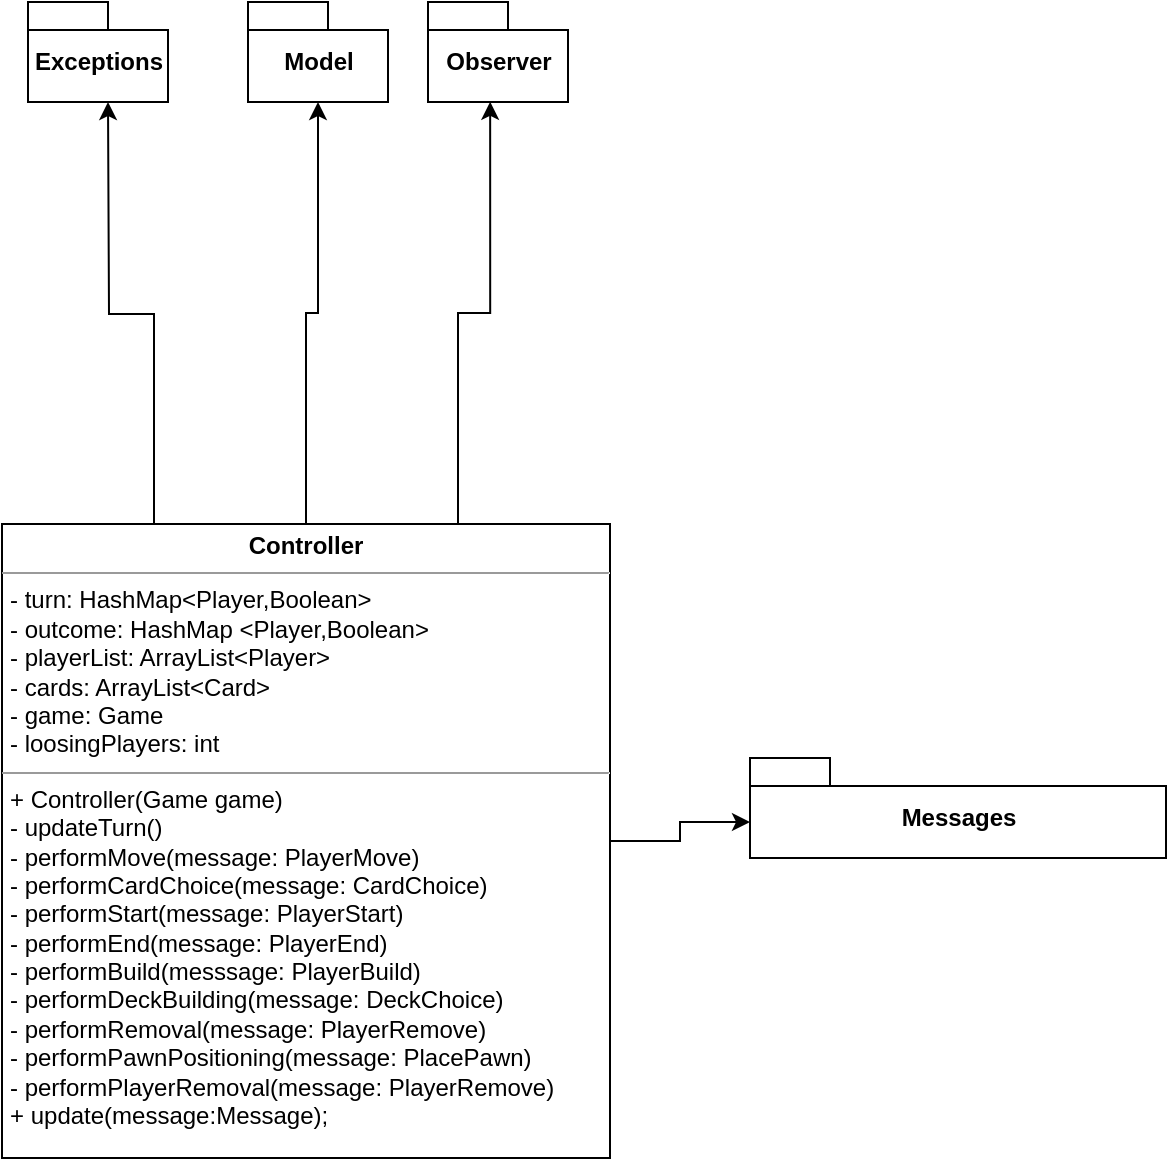 <mxfile version="12.9.13" type="device"><diagram id="-WENF1uZhysJqQvcyBzV" name="Page-1"><mxGraphModel dx="1296" dy="939" grid="0" gridSize="10" guides="1" tooltips="1" connect="1" arrows="1" fold="1" page="1" pageScale="1" pageWidth="850" pageHeight="1100" math="0" shadow="0"><root><mxCell id="0"/><mxCell id="1" parent="0"/><mxCell id="0V0KwXom9wnMVXdjDpvW-1" value="Model" style="shape=folder;fontStyle=1;spacingTop=10;tabWidth=40;tabHeight=14;tabPosition=left;html=1;" parent="1" vertex="1"><mxGeometry x="160" y="70" width="70" height="50" as="geometry"/></mxCell><mxCell id="0V0KwXom9wnMVXdjDpvW-2" value="Observer" style="shape=folder;fontStyle=1;spacingTop=10;tabWidth=40;tabHeight=14;tabPosition=left;html=1;" parent="1" vertex="1"><mxGeometry x="250" y="70" width="70" height="50" as="geometry"/></mxCell><mxCell id="0V0KwXom9wnMVXdjDpvW-22" style="edgeStyle=orthogonalEdgeStyle;rounded=0;orthogonalLoop=1;jettySize=auto;html=1;entryX=0.5;entryY=1;entryDx=0;entryDy=0;entryPerimeter=0;" parent="1" source="0V0KwXom9wnMVXdjDpvW-3" target="0V0KwXom9wnMVXdjDpvW-1" edge="1"><mxGeometry relative="1" as="geometry"/></mxCell><mxCell id="QDhT2z-LHivl394CIRAR-6" style="edgeStyle=orthogonalEdgeStyle;rounded=0;orthogonalLoop=1;jettySize=auto;html=1;exitX=1;exitY=0.5;exitDx=0;exitDy=0;entryX=0;entryY=0;entryDx=0;entryDy=32;entryPerimeter=0;" parent="1" source="0V0KwXom9wnMVXdjDpvW-3" target="QDhT2z-LHivl394CIRAR-5" edge="1"><mxGeometry relative="1" as="geometry"/></mxCell><mxCell id="0V0KwXom9wnMVXdjDpvW-3" value="&lt;p style=&quot;margin: 0px ; margin-top: 4px ; text-align: center&quot;&gt;&lt;b&gt;Controller&lt;/b&gt;&lt;/p&gt;&lt;hr size=&quot;1&quot;&gt;&lt;p style=&quot;margin: 0px ; margin-left: 4px&quot;&gt;- turn: HashMap&amp;lt;Player,Boolean&amp;gt;&lt;/p&gt;&lt;p style=&quot;margin: 0px ; margin-left: 4px&quot;&gt;- outcome: HashMap &amp;lt;Player,Boolean&amp;gt;&amp;nbsp;&lt;/p&gt;&lt;p style=&quot;margin: 0px ; margin-left: 4px&quot;&gt;- playerList: ArrayList&amp;lt;Player&amp;gt;&lt;/p&gt;&lt;p style=&quot;margin: 0px ; margin-left: 4px&quot;&gt;- cards: ArrayList&amp;lt;Card&amp;gt;&lt;/p&gt;&lt;p style=&quot;margin: 0px ; margin-left: 4px&quot;&gt;- game: Game&lt;/p&gt;&lt;p style=&quot;margin: 0px ; margin-left: 4px&quot;&gt;- loosingPlayers: int&lt;/p&gt;&lt;hr size=&quot;1&quot;&gt;&lt;p style=&quot;margin: 0px ; margin-left: 4px&quot;&gt;+ Controller(Game game)&lt;/p&gt;&lt;p style=&quot;margin: 0px ; margin-left: 4px&quot;&gt;- updateTurn()&lt;/p&gt;&lt;p style=&quot;margin: 0px ; margin-left: 4px&quot;&gt;- performMove(message: PlayerMove)&lt;/p&gt;&lt;p style=&quot;margin: 0px ; margin-left: 4px&quot;&gt;- performCardChoice(message: CardChoice)&lt;/p&gt;&lt;p style=&quot;margin: 0px ; margin-left: 4px&quot;&gt;- performStart(message: PlayerStart)&lt;/p&gt;&lt;p style=&quot;margin: 0px ; margin-left: 4px&quot;&gt;- performEnd(message: PlayerEnd)&lt;/p&gt;&lt;p style=&quot;margin: 0px ; margin-left: 4px&quot;&gt;- performBuild(messsage: PlayerBuild)&lt;/p&gt;&lt;p style=&quot;margin: 0px ; margin-left: 4px&quot;&gt;- performDeckBuilding(message: DeckChoice)&lt;/p&gt;&lt;p style=&quot;margin: 0px ; margin-left: 4px&quot;&gt;- performRemoval(message: PlayerRemove)&lt;/p&gt;&lt;p style=&quot;margin: 0px ; margin-left: 4px&quot;&gt;- performPawnPositioning(message: PlacePawn)&lt;/p&gt;&lt;p style=&quot;margin: 0px ; margin-left: 4px&quot;&gt;- performPlayerRemoval(message: PlayerRemove)&lt;/p&gt;&lt;p style=&quot;margin: 0px ; margin-left: 4px&quot;&gt;+ update(message:Message);&amp;nbsp;&amp;nbsp;&lt;/p&gt;&lt;p style=&quot;margin: 0px ; margin-left: 4px&quot;&gt;&lt;br&gt;&lt;/p&gt;" style="verticalAlign=top;align=left;overflow=fill;fontSize=12;fontFamily=Helvetica;html=1;" parent="1" vertex="1"><mxGeometry x="37" y="331" width="304" height="317" as="geometry"/></mxCell><mxCell id="0V0KwXom9wnMVXdjDpvW-23" style="edgeStyle=orthogonalEdgeStyle;rounded=0;orthogonalLoop=1;jettySize=auto;html=1;entryX=0.444;entryY=0.998;entryDx=0;entryDy=0;entryPerimeter=0;exitX=0.75;exitY=0;exitDx=0;exitDy=0;" parent="1" source="0V0KwXom9wnMVXdjDpvW-3" target="0V0KwXom9wnMVXdjDpvW-2" edge="1"><mxGeometry relative="1" as="geometry"><mxPoint x="260.004" y="310.0" as="sourcePoint"/><mxPoint x="274.97" y="120" as="targetPoint"/></mxGeometry></mxCell><mxCell id="0V0KwXom9wnMVXdjDpvW-24" value="Exceptions" style="shape=folder;fontStyle=1;spacingTop=10;tabWidth=40;tabHeight=14;tabPosition=left;html=1;" parent="1" vertex="1"><mxGeometry x="50" y="70" width="70" height="50" as="geometry"/></mxCell><mxCell id="0V0KwXom9wnMVXdjDpvW-25" style="edgeStyle=orthogonalEdgeStyle;rounded=0;orthogonalLoop=1;jettySize=auto;html=1;entryX=0.5;entryY=1;entryDx=0;entryDy=0;entryPerimeter=0;exitX=0.25;exitY=0;exitDx=0;exitDy=0;" parent="1" source="0V0KwXom9wnMVXdjDpvW-3" edge="1"><mxGeometry relative="1" as="geometry"><mxPoint x="75" y="310" as="sourcePoint"/><mxPoint x="90" y="120" as="targetPoint"/></mxGeometry></mxCell><mxCell id="QDhT2z-LHivl394CIRAR-5" value="Messages" style="shape=folder;fontStyle=1;spacingTop=10;tabWidth=40;tabHeight=14;tabPosition=left;html=1;" parent="1" vertex="1"><mxGeometry x="411" y="448" width="208" height="50" as="geometry"/></mxCell></root></mxGraphModel></diagram></mxfile>